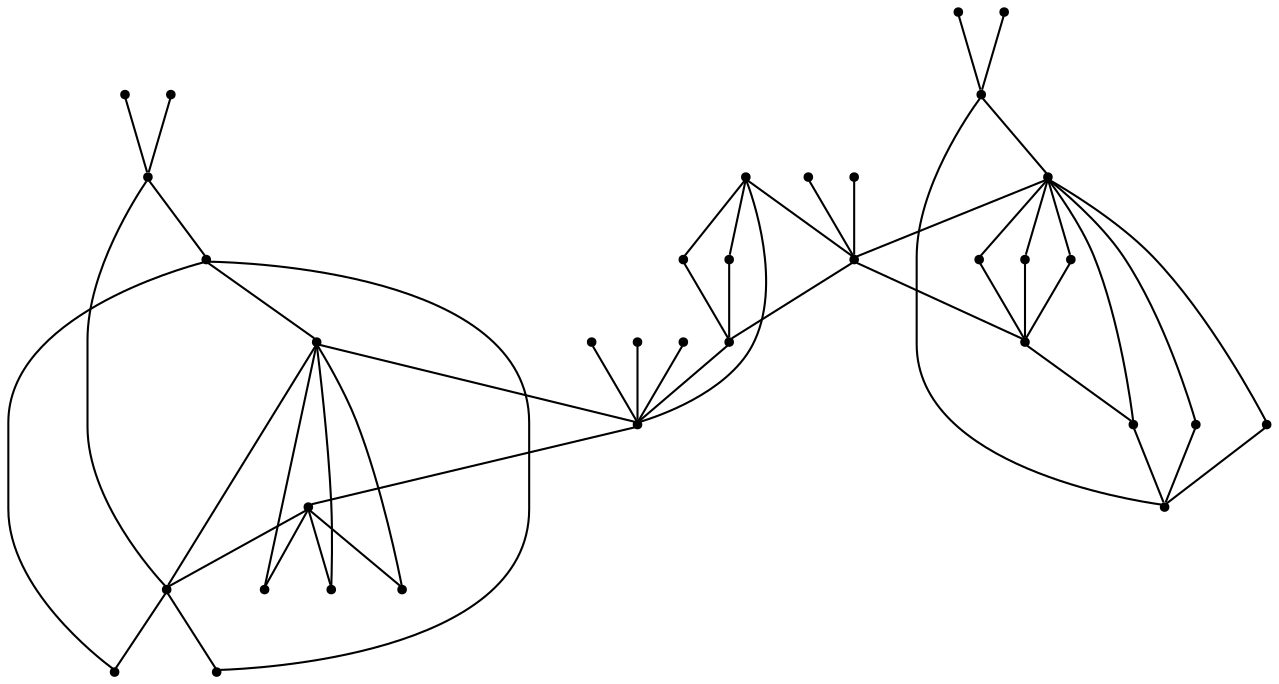 graph {
  node [shape=point,comment="{\"directed\":false,\"doi\":\"10.1007/978-3-319-27261-0_24\",\"figure\":\"5 (1)\"}"]

  v0 [pos="1134.0181636442894,607.5786642910002"]
  v1 [pos="1118.6573321404687,730.4592319545238"]
  v2 [pos="1072.5750919826778,607.5786642910002"]
  v3 [pos="1103.2976134339578,607.5786642910002"]
  v4 [pos="949.6960546651325,607.5786642910002"]
  v5 [pos="765.3750425861808,607.5786642910002"]
  v6 [pos="1026.4979230011982,684.3753309976764"]
  v7 [pos="995.7753061672917,653.658304876076"]
  v8 [pos="949.6960546651325,730.4592319545238"]
  v9 [pos="918.9745188343267,699.7369757496667"]
  v10 [pos="888.2550496270961,669.0189163289429"]
  v11 [pos="857.5345153138692,638.2997600214569"]
  v12 [pos="826.8139810006421,730.4592319545238"]
  v13 [pos="796.0945117934114,730.4592319545238"]
  v14 [pos="642.4909022981153,607.5786642910002"]
  v15 [pos="765.3750425861808,730.4592319545238"]
  v16 [pos="734.653506755375,730.4592319545238"]
  v17 [pos="703.933004236357,730.4592319545238"]
  v18 [pos="657.851702007727,684.3753309976764"]
  v19 [pos="581.0498336716612,730.4592319545238"]
  v20 [pos="688.5732378385328,653.658304876076"]
  v21 [pos="596.4085667576978,607.5786642910002"]
  v22 [pos="519.6088286336249,607.5786642910002"]
  v23 [pos="565.6911641740423,607.5786642910002"]
  v24 [pos="396.728837489814,607.5786642910002"]
  v25 [pos="488.8882863718456,699.7369757496667"]
  v26 [pos="458.1729822059742,669.0189163289429"]
  v27 [pos="427.45040511482864,638.2997600214569"]
  v28 [pos="273.8509288666828,607.5786642910002"]
  v29 [pos="396.728837489814,730.4592319545238"]
  v30 [pos="350.6485844700761,653.658304876076"]
  v31 [pos="319.9301406260809,684.3753309976764"]
  v32 [pos="243.12727077243642,607.5786642910002"]
  v33 [pos="227.76648695992907,730.4592319545238"]
  v34 [pos="212.40570314742178,607.5786642910002"]

  v0 -- v1 [id="-1",pos="1134.0181636442894,607.5786642910002 1118.6573321404687,730.4592319545238 1118.6573321404687,730.4592319545238 1118.6573321404687,730.4592319545238"]
  v34 -- v33 [id="-2",pos="212.40570314742178,607.5786642910002 227.76648695992907,730.4592319545238 227.76648695992907,730.4592319545238 227.76648695992907,730.4592319545238"]
  v33 -- v28 [id="-3",pos="227.76648695992907,730.4592319545238 273.8509288666828,607.5786642910002 273.8509288666828,607.5786642910002 273.8509288666828,607.5786642910002"]
  v33 -- v29 [id="-4",pos="227.76648695992907,730.4592319545238 396.728837489814,730.4592319545238 396.728837489814,730.4592319545238 396.728837489814,730.4592319545238"]
  v32 -- v33 [id="-5",pos="243.12727077243642,607.5786642910002 227.76648695992907,730.4592319545238 227.76648695992907,730.4592319545238 227.76648695992907,730.4592319545238"]
  v31 -- v28 [id="-6",pos="319.9301406260809,684.3753309976764 273.8509288666828,607.5786642910002 273.8509288666828,607.5786642910002 273.8509288666828,607.5786642910002"]
  v30 -- v28 [id="-7",pos="350.6485844700761,653.658304876076 273.8509288666828,607.5786642910002 273.8509288666828,607.5786642910002 273.8509288666828,607.5786642910002"]
  v29 -- v25 [id="-8",pos="396.728837489814,730.4592319545238 488.8882863718456,699.7369757496667 488.8882863718456,699.7369757496667 488.8882863718456,699.7369757496667"]
  v29 -- v26 [id="-9",pos="396.728837489814,730.4592319545238 458.1729822059742,669.0189163289429 458.1729822059742,669.0189163289429 458.1729822059742,669.0189163289429"]
  v29 -- v19 [id="-10",pos="396.728837489814,730.4592319545238 581.0498336716612,730.4592319545238 581.0498336716612,730.4592319545238 581.0498336716612,730.4592319545238"]
  v29 -- v27 [id="-11",pos="396.728837489814,730.4592319545238 427.45040511482864,638.2997600214569 427.45040511482864,638.2997600214569 427.45040511482864,638.2997600214569"]
  v29 -- v31 [id="-12",pos="396.728837489814,730.4592319545238 319.9301406260809,684.3753309976764 319.9301406260809,684.3753309976764 319.9301406260809,684.3753309976764"]
  v29 -- v30 [id="-13",pos="396.728837489814,730.4592319545238 350.6485844700761,653.658304876076 350.6485844700761,653.658304876076 350.6485844700761,653.658304876076"]
  v29 -- v24 [id="-14",pos="396.728837489814,730.4592319545238 396.728837489814,607.5786642910002 396.728837489814,607.5786642910002 396.728837489814,607.5786642910002"]
  v24 -- v28 [id="-15",pos="396.728837489814,607.5786642910002 273.8509288666828,607.5786642910002 273.8509288666828,607.5786642910002 273.8509288666828,607.5786642910002"]
  v27 -- v22 [id="-16",pos="427.45040511482864,638.2997600214569 519.6088286336249,607.5786642910002 519.6088286336249,607.5786642910002 519.6088286336249,607.5786642910002"]
  v26 -- v22 [id="-17",pos="458.1729822059742,669.0189163289429 519.6088286336249,607.5786642910002 519.6088286336249,607.5786642910002 519.6088286336249,607.5786642910002"]
  v25 -- v22 [id="-18",pos="488.8882863718456,699.7369757496667 519.6088286336249,607.5786642910002 519.6088286336249,607.5786642910002 519.6088286336249,607.5786642910002"]
  v22 -- v24 [id="-19",pos="519.6088286336249,607.5786642910002 396.728837489814,607.5786642910002 396.728837489814,607.5786642910002 396.728837489814,607.5786642910002"]
  v23 -- v19 [id="-20",pos="565.6911641740423,607.5786642910002 581.0498336716612,730.4592319545238 581.0498336716612,730.4592319545238 581.0498336716612,730.4592319545238"]
  v19 -- v22 [id="-21",pos="581.0498336716612,730.4592319545238 519.6088286336249,607.5786642910002 519.6088286336249,607.5786642910002 519.6088286336249,607.5786642910002"]
  v19 -- v14 [id="-22",pos="581.0498336716612,730.4592319545238 642.4909022981153,607.5786642910002 642.4909022981153,607.5786642910002 642.4909022981153,607.5786642910002"]
  v21 -- v19 [id="-23",pos="596.4085667576978,607.5786642910002 581.0498336716612,730.4592319545238 581.0498336716612,730.4592319545238 581.0498336716612,730.4592319545238"]
  v14 -- v5 [id="-24",pos="642.4909022981153,607.5786642910002 765.3750425861808,607.5786642910002 765.3750425861808,607.5786642910002 765.3750425861808,607.5786642910002"]
  v18 -- v14 [id="-25",pos="657.851702007727,684.3753309976764 642.4909022981153,607.5786642910002 642.4909022981153,607.5786642910002 642.4909022981153,607.5786642910002"]
  v20 -- v14 [id="-26",pos="688.5732378385328,653.658304876076 642.4909022981153,607.5786642910002 642.4909022981153,607.5786642910002 642.4909022981153,607.5786642910002"]
  v17 -- v20 [id="-27",pos="703.933004236357,730.4592319545238 688.5732378385328,653.658304876076 688.5732378385328,653.658304876076 688.5732378385328,653.658304876076"]
  v17 -- v19 [id="-28",pos="703.933004236357,730.4592319545238 581.0498336716612,730.4592319545238 581.0498336716612,730.4592319545238 581.0498336716612,730.4592319545238"]
  v17 -- v5 [id="-29",pos="703.933004236357,730.4592319545238 765.3750425861808,607.5786642910002 765.3750425861808,607.5786642910002 765.3750425861808,607.5786642910002"]
  v17 -- v18 [id="-30",pos="703.933004236357,730.4592319545238 657.851702007727,684.3753309976764 657.851702007727,684.3753309976764 657.851702007727,684.3753309976764"]
  v16 -- v5 [id="-31",pos="734.653506755375,730.4592319545238 765.3750425861808,607.5786642910002 765.3750425861808,607.5786642910002 765.3750425861808,607.5786642910002"]
  v15 -- v5 [id="-32",pos="765.3750425861808,730.4592319545238 765.3750425861808,607.5786642910002 765.3750425861808,607.5786642910002 765.3750425861808,607.5786642910002"]
  v5 -- v12 [id="-33",pos="765.3750425861808,607.5786642910002 826.8139810006421,730.4592319545238 826.8139810006421,730.4592319545238 826.8139810006421,730.4592319545238"]
  v13 -- v5 [id="-35",pos="796.0945117934114,730.4592319545238 765.3750425861808,607.5786642910002 765.3750425861808,607.5786642910002 765.3750425861808,607.5786642910002"]
  v12 -- v9 [id="-36",pos="826.8139810006421,730.4592319545238 918.9745188343267,699.7369757496667 918.9745188343267,699.7369757496667 918.9745188343267,699.7369757496667"]
  v12 -- v10 [id="-37",pos="826.8139810006421,730.4592319545238 888.2550496270961,669.0189163289429 888.2550496270961,669.0189163289429 888.2550496270961,669.0189163289429"]
  v12 -- v11 [id="-38",pos="826.8139810006421,730.4592319545238 857.5345153138692,638.2997600214569 857.5345153138692,638.2997600214569 857.5345153138692,638.2997600214569"]
  v12 -- v8 [id="-39",pos="826.8139810006421,730.4592319545238 949.6960546651325,730.4592319545238 949.6960546651325,730.4592319545238 949.6960546651325,730.4592319545238"]
  v11 -- v4 [id="-42",pos="857.5345153138692,638.2997600214569 949.6960546651325,607.5786642910002 949.6960546651325,607.5786642910002 949.6960546651325,607.5786642910002"]
  v10 -- v4 [id="-43",pos="888.2550496270961,669.0189163289429 949.6960546651325,607.5786642910002 949.6960546651325,607.5786642910002 949.6960546651325,607.5786642910002"]
  v9 -- v4 [id="-44",pos="918.9745188343267,699.7369757496667 949.6960546651325,607.5786642910002 949.6960546651325,607.5786642910002 949.6960546651325,607.5786642910002"]
  v8 -- v6 [id="-46",pos="949.6960546651325,730.4592319545238 1026.4979230011982,684.3753309976764 1026.4979230011982,684.3753309976764 1026.4979230011982,684.3753309976764"]
  v8 -- v7 [id="-47",pos="949.6960546651325,730.4592319545238 995.7753061672917,653.658304876076 995.7753061672917,653.658304876076 995.7753061672917,653.658304876076"]
  v4 -- v5 [id="-48",pos="949.6960546651325,607.5786642910002 765.3750425861808,607.5786642910002 765.3750425861808,607.5786642910002 765.3750425861808,607.5786642910002"]
  v8 -- v4 [id="-49",pos="949.6960546651325,730.4592319545238 949.6960546651325,607.5786642910002 949.6960546651325,607.5786642910002 949.6960546651325,607.5786642910002"]
  v8 -- v1 [id="-50",pos="949.6960546651325,730.4592319545238 1118.6573321404687,730.4592319545238 1118.6573321404687,730.4592319545238 1118.6573321404687,730.4592319545238"]
  v7 -- v2 [id="-51",pos="995.7753061672917,653.658304876076 1072.5750919826778,607.5786642910002 1072.5750919826778,607.5786642910002 1072.5750919826778,607.5786642910002"]
  v6 -- v2 [id="-52",pos="1026.4979230011982,684.3753309976764 1072.5750919826778,607.5786642910002 1072.5750919826778,607.5786642910002 1072.5750919826778,607.5786642910002"]
  v2 -- v4 [id="-53",pos="1072.5750919826778,607.5786642910002 949.6960546651325,607.5786642910002 949.6960546651325,607.5786642910002 949.6960546651325,607.5786642910002"]
  v3 -- v1 [id="-56",pos="1103.2976134339578,607.5786642910002 1118.6573321404687,730.4592319545238 1118.6573321404687,730.4592319545238 1118.6573321404687,730.4592319545238"]
  v1 -- v2 [id="-57",pos="1118.6573321404687,730.4592319545238 1072.5750919826778,607.5786642910002 1072.5750919826778,607.5786642910002 1072.5750919826778,607.5786642910002"]
}